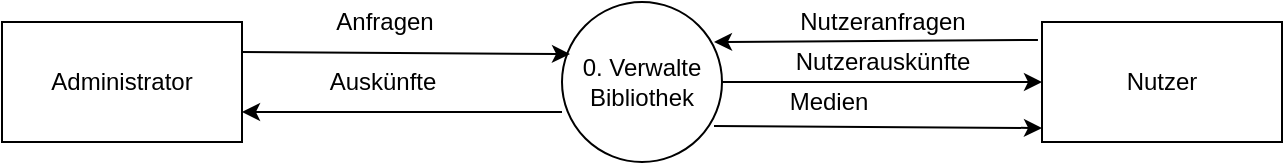 <mxfile version="12.3.3" type="device" pages="1"><diagram id="Zz9-h-k0A7kEZ6SaAkBs" name="Page-1"><mxGraphModel dx="1357" dy="739" grid="1" gridSize="10" guides="1" tooltips="1" connect="1" arrows="1" fold="1" page="1" pageScale="1" pageWidth="850" pageHeight="1100" math="0" shadow="0"><root><mxCell id="0"/><mxCell id="1" parent="0"/><mxCell id="6tNRYAgeUVfN6dpYqUgo-2" value="&lt;div&gt;0. Verwalte&lt;/div&gt;&lt;div&gt;Bibliothek&lt;br&gt;&lt;/div&gt;" style="ellipse;whiteSpace=wrap;html=1;aspect=fixed;" vertex="1" parent="1"><mxGeometry x="370" y="230" width="80" height="80" as="geometry"/></mxCell><mxCell id="6tNRYAgeUVfN6dpYqUgo-3" value="Administrator" style="rounded=0;whiteSpace=wrap;html=1;" vertex="1" parent="1"><mxGeometry x="90" y="240" width="120" height="60" as="geometry"/></mxCell><mxCell id="6tNRYAgeUVfN6dpYqUgo-4" value="Nutzer" style="rounded=0;whiteSpace=wrap;html=1;" vertex="1" parent="1"><mxGeometry x="610" y="240" width="120" height="60" as="geometry"/></mxCell><mxCell id="6tNRYAgeUVfN6dpYqUgo-5" value="" style="endArrow=classic;html=1;exitX=1;exitY=0.25;exitDx=0;exitDy=0;entryX=0.05;entryY=0.325;entryDx=0;entryDy=0;entryPerimeter=0;" edge="1" parent="1" source="6tNRYAgeUVfN6dpYqUgo-3" target="6tNRYAgeUVfN6dpYqUgo-2"><mxGeometry width="50" height="50" relative="1" as="geometry"><mxPoint x="160" y="360" as="sourcePoint"/><mxPoint x="140" y="330" as="targetPoint"/></mxGeometry></mxCell><mxCell id="6tNRYAgeUVfN6dpYqUgo-6" value="Anfragen" style="text;html=1;align=center;verticalAlign=middle;resizable=0;points=[];;labelBackgroundColor=#ffffff;" vertex="1" connectable="0" parent="6tNRYAgeUVfN6dpYqUgo-5"><mxGeometry x="0.164" y="1" relative="1" as="geometry"><mxPoint x="-25" y="-14.5" as="offset"/></mxGeometry></mxCell><mxCell id="6tNRYAgeUVfN6dpYqUgo-7" value="" style="endArrow=classic;html=1;entryX=1;entryY=0.75;entryDx=0;entryDy=0;exitX=0;exitY=0.688;exitDx=0;exitDy=0;exitPerimeter=0;" edge="1" parent="1" source="6tNRYAgeUVfN6dpYqUgo-2" target="6tNRYAgeUVfN6dpYqUgo-3"><mxGeometry width="50" height="50" relative="1" as="geometry"><mxPoint x="90" y="380" as="sourcePoint"/><mxPoint x="140" y="330" as="targetPoint"/><Array as="points"/></mxGeometry></mxCell><mxCell id="6tNRYAgeUVfN6dpYqUgo-8" value="Auskünfte" style="text;html=1;align=center;verticalAlign=middle;resizable=0;points=[];;labelBackgroundColor=#ffffff;" vertex="1" connectable="0" parent="6tNRYAgeUVfN6dpYqUgo-7"><mxGeometry x="0.212" relative="1" as="geometry"><mxPoint x="7" y="-15" as="offset"/></mxGeometry></mxCell><mxCell id="6tNRYAgeUVfN6dpYqUgo-9" value="" style="endArrow=classic;html=1;entryX=0;entryY=0.5;entryDx=0;entryDy=0;exitX=1;exitY=0.5;exitDx=0;exitDy=0;" edge="1" parent="1" source="6tNRYAgeUVfN6dpYqUgo-2" target="6tNRYAgeUVfN6dpYqUgo-4"><mxGeometry width="50" height="50" relative="1" as="geometry"><mxPoint x="90" y="380" as="sourcePoint"/><mxPoint x="520" y="330" as="targetPoint"/></mxGeometry></mxCell><mxCell id="6tNRYAgeUVfN6dpYqUgo-14" value="Nutzerauskünfte" style="text;html=1;align=center;verticalAlign=middle;resizable=0;points=[];;labelBackgroundColor=#ffffff;" vertex="1" connectable="0" parent="6tNRYAgeUVfN6dpYqUgo-9"><mxGeometry x="-0.55" y="-2" relative="1" as="geometry"><mxPoint x="44" y="-12" as="offset"/></mxGeometry></mxCell><mxCell id="6tNRYAgeUVfN6dpYqUgo-10" value="" style="endArrow=classic;html=1;exitX=-0.017;exitY=0.15;exitDx=0;exitDy=0;exitPerimeter=0;entryX=0.95;entryY=0.25;entryDx=0;entryDy=0;entryPerimeter=0;" edge="1" parent="1" source="6tNRYAgeUVfN6dpYqUgo-4" target="6tNRYAgeUVfN6dpYqUgo-2"><mxGeometry width="50" height="50" relative="1" as="geometry"><mxPoint x="510" y="290" as="sourcePoint"/><mxPoint x="560" y="240" as="targetPoint"/></mxGeometry></mxCell><mxCell id="6tNRYAgeUVfN6dpYqUgo-13" value="Nutzeranfragen" style="text;html=1;align=center;verticalAlign=middle;resizable=0;points=[];;labelBackgroundColor=#ffffff;" vertex="1" connectable="0" parent="6tNRYAgeUVfN6dpYqUgo-10"><mxGeometry x="-0.371" y="1" relative="1" as="geometry"><mxPoint x="-27" y="-10.5" as="offset"/></mxGeometry></mxCell><mxCell id="6tNRYAgeUVfN6dpYqUgo-12" value="" style="endArrow=classic;html=1;exitX=0.95;exitY=0.775;exitDx=0;exitDy=0;exitPerimeter=0;" edge="1" parent="1" source="6tNRYAgeUVfN6dpYqUgo-2"><mxGeometry width="50" height="50" relative="1" as="geometry"><mxPoint x="510" y="360" as="sourcePoint"/><mxPoint x="610" y="293" as="targetPoint"/></mxGeometry></mxCell><mxCell id="6tNRYAgeUVfN6dpYqUgo-15" value="Medien" style="text;html=1;align=center;verticalAlign=middle;resizable=0;points=[];;labelBackgroundColor=#ffffff;" vertex="1" connectable="0" parent="6tNRYAgeUVfN6dpYqUgo-12"><mxGeometry x="0.604" y="-2" relative="1" as="geometry"><mxPoint x="-75" y="-15" as="offset"/></mxGeometry></mxCell></root></mxGraphModel></diagram></mxfile>